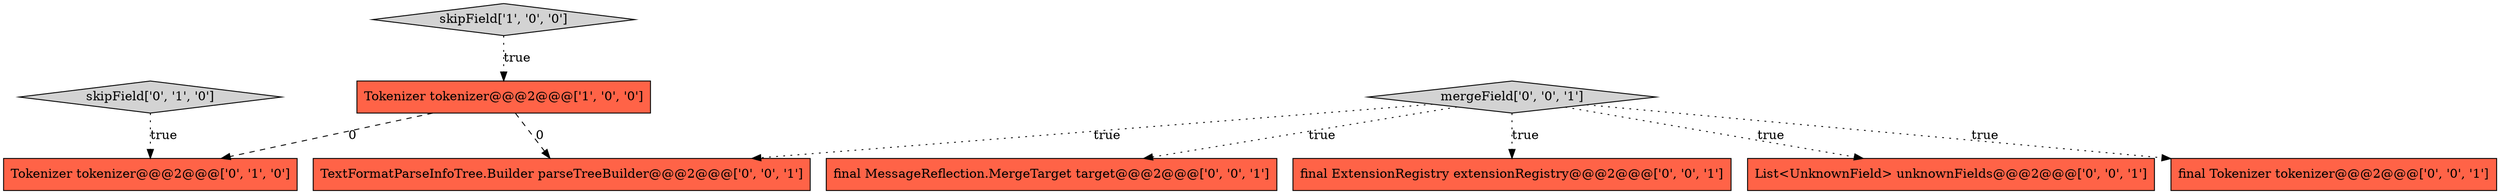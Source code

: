 digraph {
3 [style = filled, label = "skipField['0', '1', '0']", fillcolor = lightgray, shape = diamond image = "AAA0AAABBB2BBB"];
7 [style = filled, label = "final MessageReflection.MergeTarget target@@@2@@@['0', '0', '1']", fillcolor = tomato, shape = box image = "AAA0AAABBB3BBB"];
2 [style = filled, label = "Tokenizer tokenizer@@@2@@@['0', '1', '0']", fillcolor = tomato, shape = box image = "AAA1AAABBB2BBB"];
1 [style = filled, label = "skipField['1', '0', '0']", fillcolor = lightgray, shape = diamond image = "AAA0AAABBB1BBB"];
8 [style = filled, label = "final ExtensionRegistry extensionRegistry@@@2@@@['0', '0', '1']", fillcolor = tomato, shape = box image = "AAA0AAABBB3BBB"];
6 [style = filled, label = "List<UnknownField> unknownFields@@@2@@@['0', '0', '1']", fillcolor = tomato, shape = box image = "AAA0AAABBB3BBB"];
4 [style = filled, label = "mergeField['0', '0', '1']", fillcolor = lightgray, shape = diamond image = "AAA0AAABBB3BBB"];
5 [style = filled, label = "final Tokenizer tokenizer@@@2@@@['0', '0', '1']", fillcolor = tomato, shape = box image = "AAA0AAABBB3BBB"];
0 [style = filled, label = "Tokenizer tokenizer@@@2@@@['1', '0', '0']", fillcolor = tomato, shape = box image = "AAA1AAABBB1BBB"];
9 [style = filled, label = "TextFormatParseInfoTree.Builder parseTreeBuilder@@@2@@@['0', '0', '1']", fillcolor = tomato, shape = box image = "AAA0AAABBB3BBB"];
4->6 [style = dotted, label="true"];
4->8 [style = dotted, label="true"];
4->5 [style = dotted, label="true"];
4->7 [style = dotted, label="true"];
0->2 [style = dashed, label="0"];
1->0 [style = dotted, label="true"];
0->9 [style = dashed, label="0"];
4->9 [style = dotted, label="true"];
3->2 [style = dotted, label="true"];
}
